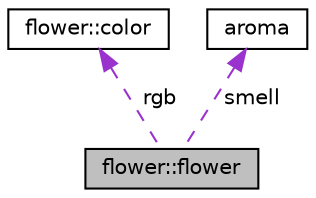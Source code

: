 digraph "flower::flower"
{
 // LATEX_PDF_SIZE
  edge [fontname="Helvetica",fontsize="10",labelfontname="Helvetica",labelfontsize="10"];
  node [fontname="Helvetica",fontsize="10",shape=record];
  Node1 [label="flower::flower",height=0.2,width=0.4,color="black", fillcolor="grey75", style="filled", fontcolor="black",tooltip=" "];
  Node2 -> Node1 [dir="back",color="darkorchid3",fontsize="10",style="dashed",label=" rgb" ,fontname="Helvetica"];
  Node2 [label="flower::color",height=0.2,width=0.4,color="black", fillcolor="white", style="filled",URL="$structflower_1_1color.html",tooltip="Класс, содержащий цвет в формате rgb."];
  Node3 -> Node1 [dir="back",color="darkorchid3",fontsize="10",style="dashed",label=" smell" ,fontname="Helvetica"];
  Node3 [label="aroma",height=0.2,width=0.4,color="black", fillcolor="white", style="filled",URL="$classaroma.html",tooltip="Класс типа запаха"];
}
